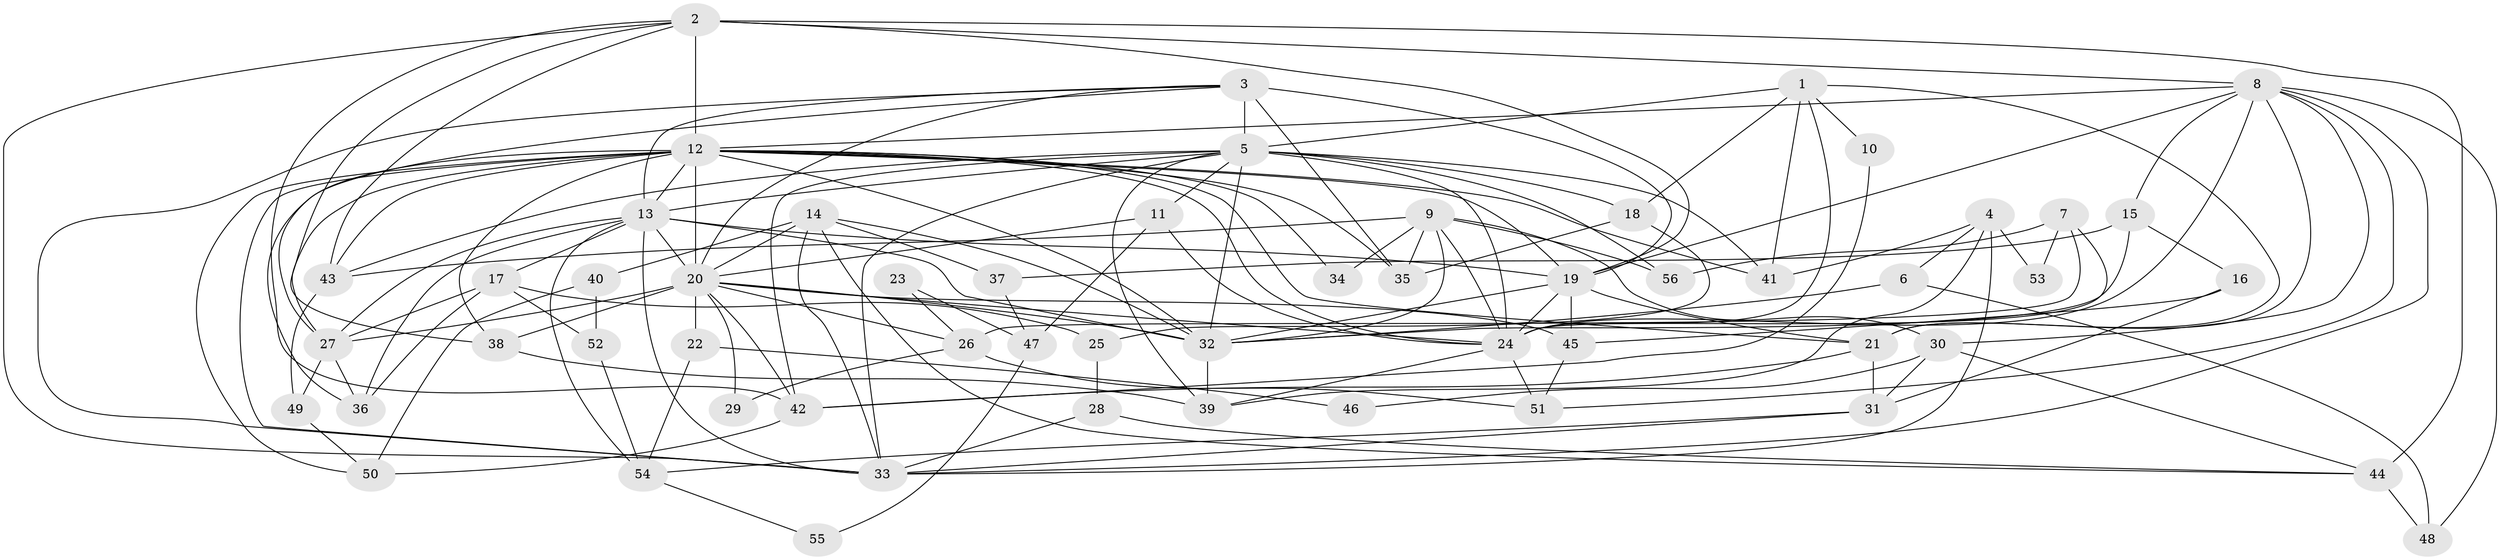 // original degree distribution, {4: 0.34234234234234234, 5: 0.24324324324324326, 3: 0.1891891891891892, 2: 0.13513513513513514, 6: 0.06306306306306306, 7: 0.018018018018018018, 8: 0.009009009009009009}
// Generated by graph-tools (version 1.1) at 2025/36/03/09/25 02:36:18]
// undirected, 56 vertices, 149 edges
graph export_dot {
graph [start="1"]
  node [color=gray90,style=filled];
  1;
  2;
  3;
  4;
  5;
  6;
  7;
  8;
  9;
  10;
  11;
  12;
  13;
  14;
  15;
  16;
  17;
  18;
  19;
  20;
  21;
  22;
  23;
  24;
  25;
  26;
  27;
  28;
  29;
  30;
  31;
  32;
  33;
  34;
  35;
  36;
  37;
  38;
  39;
  40;
  41;
  42;
  43;
  44;
  45;
  46;
  47;
  48;
  49;
  50;
  51;
  52;
  53;
  54;
  55;
  56;
  1 -- 5 [weight=1.0];
  1 -- 10 [weight=1.0];
  1 -- 18 [weight=1.0];
  1 -- 21 [weight=1.0];
  1 -- 24 [weight=1.0];
  1 -- 41 [weight=1.0];
  2 -- 8 [weight=1.0];
  2 -- 12 [weight=1.0];
  2 -- 19 [weight=2.0];
  2 -- 33 [weight=1.0];
  2 -- 38 [weight=1.0];
  2 -- 42 [weight=1.0];
  2 -- 43 [weight=1.0];
  2 -- 44 [weight=1.0];
  3 -- 5 [weight=1.0];
  3 -- 13 [weight=1.0];
  3 -- 19 [weight=2.0];
  3 -- 20 [weight=1.0];
  3 -- 27 [weight=1.0];
  3 -- 33 [weight=1.0];
  3 -- 35 [weight=2.0];
  4 -- 6 [weight=1.0];
  4 -- 33 [weight=1.0];
  4 -- 39 [weight=1.0];
  4 -- 41 [weight=1.0];
  4 -- 53 [weight=1.0];
  5 -- 11 [weight=1.0];
  5 -- 13 [weight=1.0];
  5 -- 18 [weight=1.0];
  5 -- 24 [weight=1.0];
  5 -- 32 [weight=1.0];
  5 -- 33 [weight=1.0];
  5 -- 39 [weight=1.0];
  5 -- 41 [weight=1.0];
  5 -- 42 [weight=1.0];
  5 -- 43 [weight=1.0];
  5 -- 56 [weight=1.0];
  6 -- 32 [weight=1.0];
  6 -- 48 [weight=1.0];
  7 -- 24 [weight=1.0];
  7 -- 26 [weight=1.0];
  7 -- 53 [weight=1.0];
  7 -- 56 [weight=1.0];
  8 -- 12 [weight=2.0];
  8 -- 15 [weight=1.0];
  8 -- 19 [weight=1.0];
  8 -- 21 [weight=1.0];
  8 -- 24 [weight=1.0];
  8 -- 30 [weight=1.0];
  8 -- 33 [weight=2.0];
  8 -- 48 [weight=1.0];
  8 -- 51 [weight=1.0];
  9 -- 24 [weight=1.0];
  9 -- 30 [weight=1.0];
  9 -- 32 [weight=1.0];
  9 -- 34 [weight=1.0];
  9 -- 35 [weight=1.0];
  9 -- 43 [weight=1.0];
  9 -- 56 [weight=2.0];
  10 -- 42 [weight=1.0];
  11 -- 20 [weight=2.0];
  11 -- 24 [weight=1.0];
  11 -- 47 [weight=1.0];
  12 -- 13 [weight=3.0];
  12 -- 19 [weight=2.0];
  12 -- 20 [weight=2.0];
  12 -- 21 [weight=1.0];
  12 -- 24 [weight=1.0];
  12 -- 27 [weight=1.0];
  12 -- 32 [weight=1.0];
  12 -- 33 [weight=1.0];
  12 -- 34 [weight=1.0];
  12 -- 35 [weight=1.0];
  12 -- 36 [weight=1.0];
  12 -- 38 [weight=1.0];
  12 -- 41 [weight=1.0];
  12 -- 43 [weight=1.0];
  12 -- 50 [weight=1.0];
  13 -- 17 [weight=1.0];
  13 -- 19 [weight=3.0];
  13 -- 20 [weight=1.0];
  13 -- 27 [weight=2.0];
  13 -- 32 [weight=1.0];
  13 -- 33 [weight=1.0];
  13 -- 36 [weight=1.0];
  13 -- 54 [weight=2.0];
  14 -- 20 [weight=1.0];
  14 -- 32 [weight=2.0];
  14 -- 33 [weight=1.0];
  14 -- 37 [weight=1.0];
  14 -- 40 [weight=1.0];
  14 -- 44 [weight=1.0];
  15 -- 16 [weight=1.0];
  15 -- 32 [weight=1.0];
  15 -- 37 [weight=1.0];
  16 -- 31 [weight=1.0];
  16 -- 45 [weight=1.0];
  17 -- 25 [weight=1.0];
  17 -- 27 [weight=1.0];
  17 -- 36 [weight=1.0];
  17 -- 52 [weight=1.0];
  18 -- 25 [weight=1.0];
  18 -- 35 [weight=1.0];
  19 -- 21 [weight=1.0];
  19 -- 24 [weight=1.0];
  19 -- 32 [weight=1.0];
  19 -- 45 [weight=1.0];
  20 -- 22 [weight=1.0];
  20 -- 24 [weight=1.0];
  20 -- 26 [weight=1.0];
  20 -- 27 [weight=1.0];
  20 -- 29 [weight=1.0];
  20 -- 32 [weight=1.0];
  20 -- 38 [weight=1.0];
  20 -- 42 [weight=1.0];
  20 -- 45 [weight=1.0];
  21 -- 31 [weight=1.0];
  21 -- 42 [weight=1.0];
  22 -- 46 [weight=1.0];
  22 -- 54 [weight=1.0];
  23 -- 26 [weight=1.0];
  23 -- 47 [weight=1.0];
  24 -- 39 [weight=1.0];
  24 -- 51 [weight=1.0];
  25 -- 28 [weight=1.0];
  26 -- 29 [weight=1.0];
  26 -- 51 [weight=1.0];
  27 -- 36 [weight=2.0];
  27 -- 49 [weight=1.0];
  28 -- 33 [weight=1.0];
  28 -- 44 [weight=1.0];
  30 -- 31 [weight=1.0];
  30 -- 44 [weight=1.0];
  30 -- 46 [weight=1.0];
  31 -- 33 [weight=1.0];
  31 -- 54 [weight=1.0];
  32 -- 39 [weight=1.0];
  37 -- 47 [weight=1.0];
  38 -- 39 [weight=1.0];
  40 -- 50 [weight=1.0];
  40 -- 52 [weight=1.0];
  42 -- 50 [weight=1.0];
  43 -- 49 [weight=1.0];
  44 -- 48 [weight=1.0];
  45 -- 51 [weight=1.0];
  47 -- 55 [weight=1.0];
  49 -- 50 [weight=1.0];
  52 -- 54 [weight=1.0];
  54 -- 55 [weight=1.0];
}

